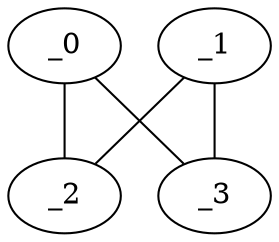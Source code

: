 graph XP1_0112 {
	_0	 [x="2.85654",
		y="2.55346"];
	_2	 [x="1.04707",
		y="0.153877"];
	_0 -- _2;
	_3	 [x="3.08367",
		y="0.31122"];
	_0 -- _3;
	_1	 [x="0.290803",
		y="2.92725"];
	_1 -- _2;
	_1 -- _3;
}
